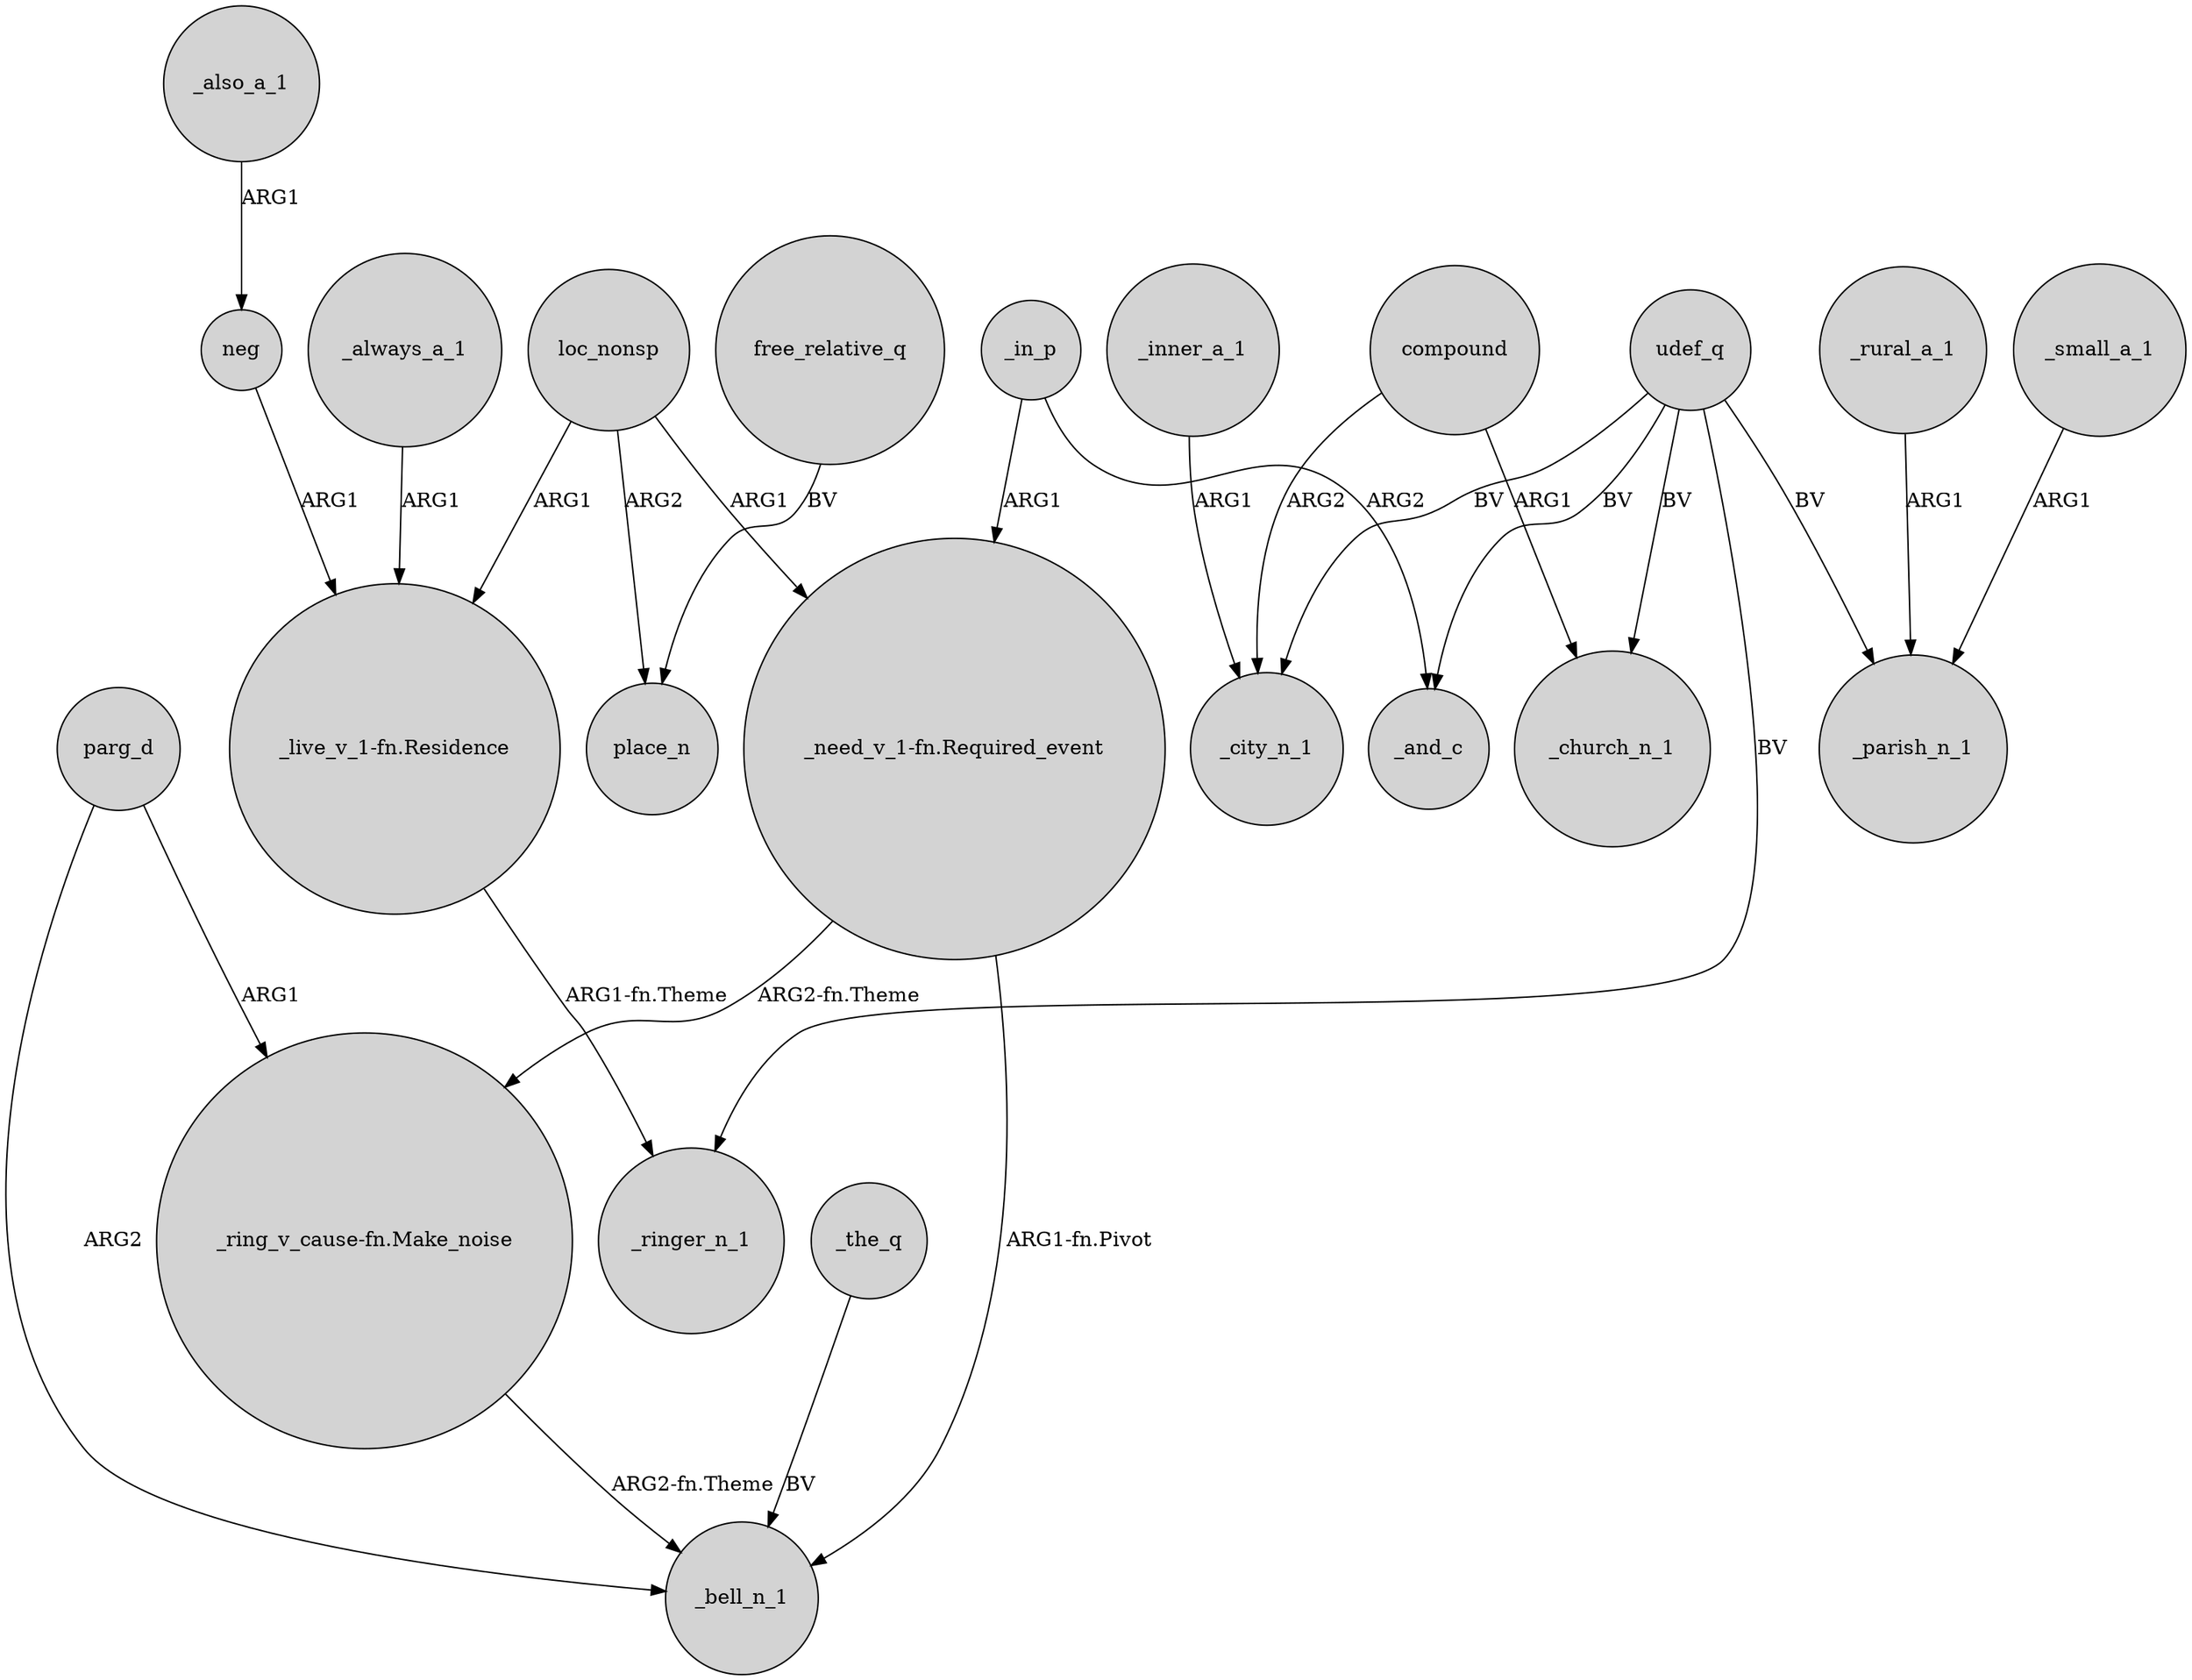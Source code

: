 digraph {
	node [shape=circle style=filled]
	parg_d -> "_ring_v_cause-fn.Make_noise" [label=ARG1]
	_inner_a_1 -> _city_n_1 [label=ARG1]
	compound -> _city_n_1 [label=ARG2]
	_also_a_1 -> neg [label=ARG1]
	"_need_v_1-fn.Required_event" -> _bell_n_1 [label="ARG1-fn.Pivot"]
	udef_q -> _city_n_1 [label=BV]
	"_live_v_1-fn.Residence" -> _ringer_n_1 [label="ARG1-fn.Theme"]
	compound -> _church_n_1 [label=ARG1]
	_rural_a_1 -> _parish_n_1 [label=ARG1]
	neg -> "_live_v_1-fn.Residence" [label=ARG1]
	udef_q -> _parish_n_1 [label=BV]
	parg_d -> _bell_n_1 [label=ARG2]
	loc_nonsp -> "_need_v_1-fn.Required_event" [label=ARG1]
	"_need_v_1-fn.Required_event" -> "_ring_v_cause-fn.Make_noise" [label="ARG2-fn.Theme"]
	_in_p -> "_need_v_1-fn.Required_event" [label=ARG1]
	loc_nonsp -> "_live_v_1-fn.Residence" [label=ARG1]
	"_ring_v_cause-fn.Make_noise" -> _bell_n_1 [label="ARG2-fn.Theme"]
	_always_a_1 -> "_live_v_1-fn.Residence" [label=ARG1]
	loc_nonsp -> place_n [label=ARG2]
	_the_q -> _bell_n_1 [label=BV]
	udef_q -> _church_n_1 [label=BV]
	_small_a_1 -> _parish_n_1 [label=ARG1]
	free_relative_q -> place_n [label=BV]
	udef_q -> _and_c [label=BV]
	udef_q -> _ringer_n_1 [label=BV]
	_in_p -> _and_c [label=ARG2]
}
